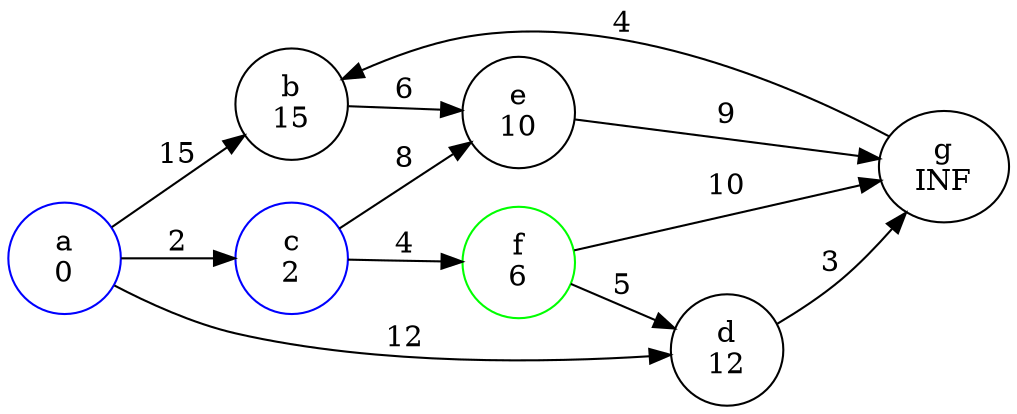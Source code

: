 digraph G {
    rankdir = LR;

    a [label = "a\n0", color = blue];
    b [label = "b\n15"];
    c [label = "c\n2", color = blue];
    d [label = "d\n12"];
    e [label = "e\n10"];
    f [label = "f\n6", color = green];
    g [label = "g\nINF"];
    
    //{rank = same; b; c; d;}

    a -> b [label = "15"];
    a -> c [label = "2"];
    a -> d [label = "12"];
    b -> e [label = "6"];
    c -> e [label = "8"];
    c -> f [label = "4"];
    f -> d [label = "5"];
    e -> g [label = "9"];
    f -> g [label = "10"];
    g -> b [label = "4"];
    d -> g [label = "3"];
}